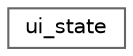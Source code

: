 digraph "Graphical Class Hierarchy"
{
 // LATEX_PDF_SIZE
  bgcolor="transparent";
  edge [fontname=Helvetica,fontsize=10,labelfontname=Helvetica,labelfontsize=10];
  node [fontname=Helvetica,fontsize=10,shape=box,height=0.2,width=0.4];
  rankdir="LR";
  Node0 [id="Node000000",label="ui_state",height=0.2,width=0.4,color="grey40", fillcolor="white", style="filled",URL="$da/db7/structui__state.html",tooltip=" "];
}
